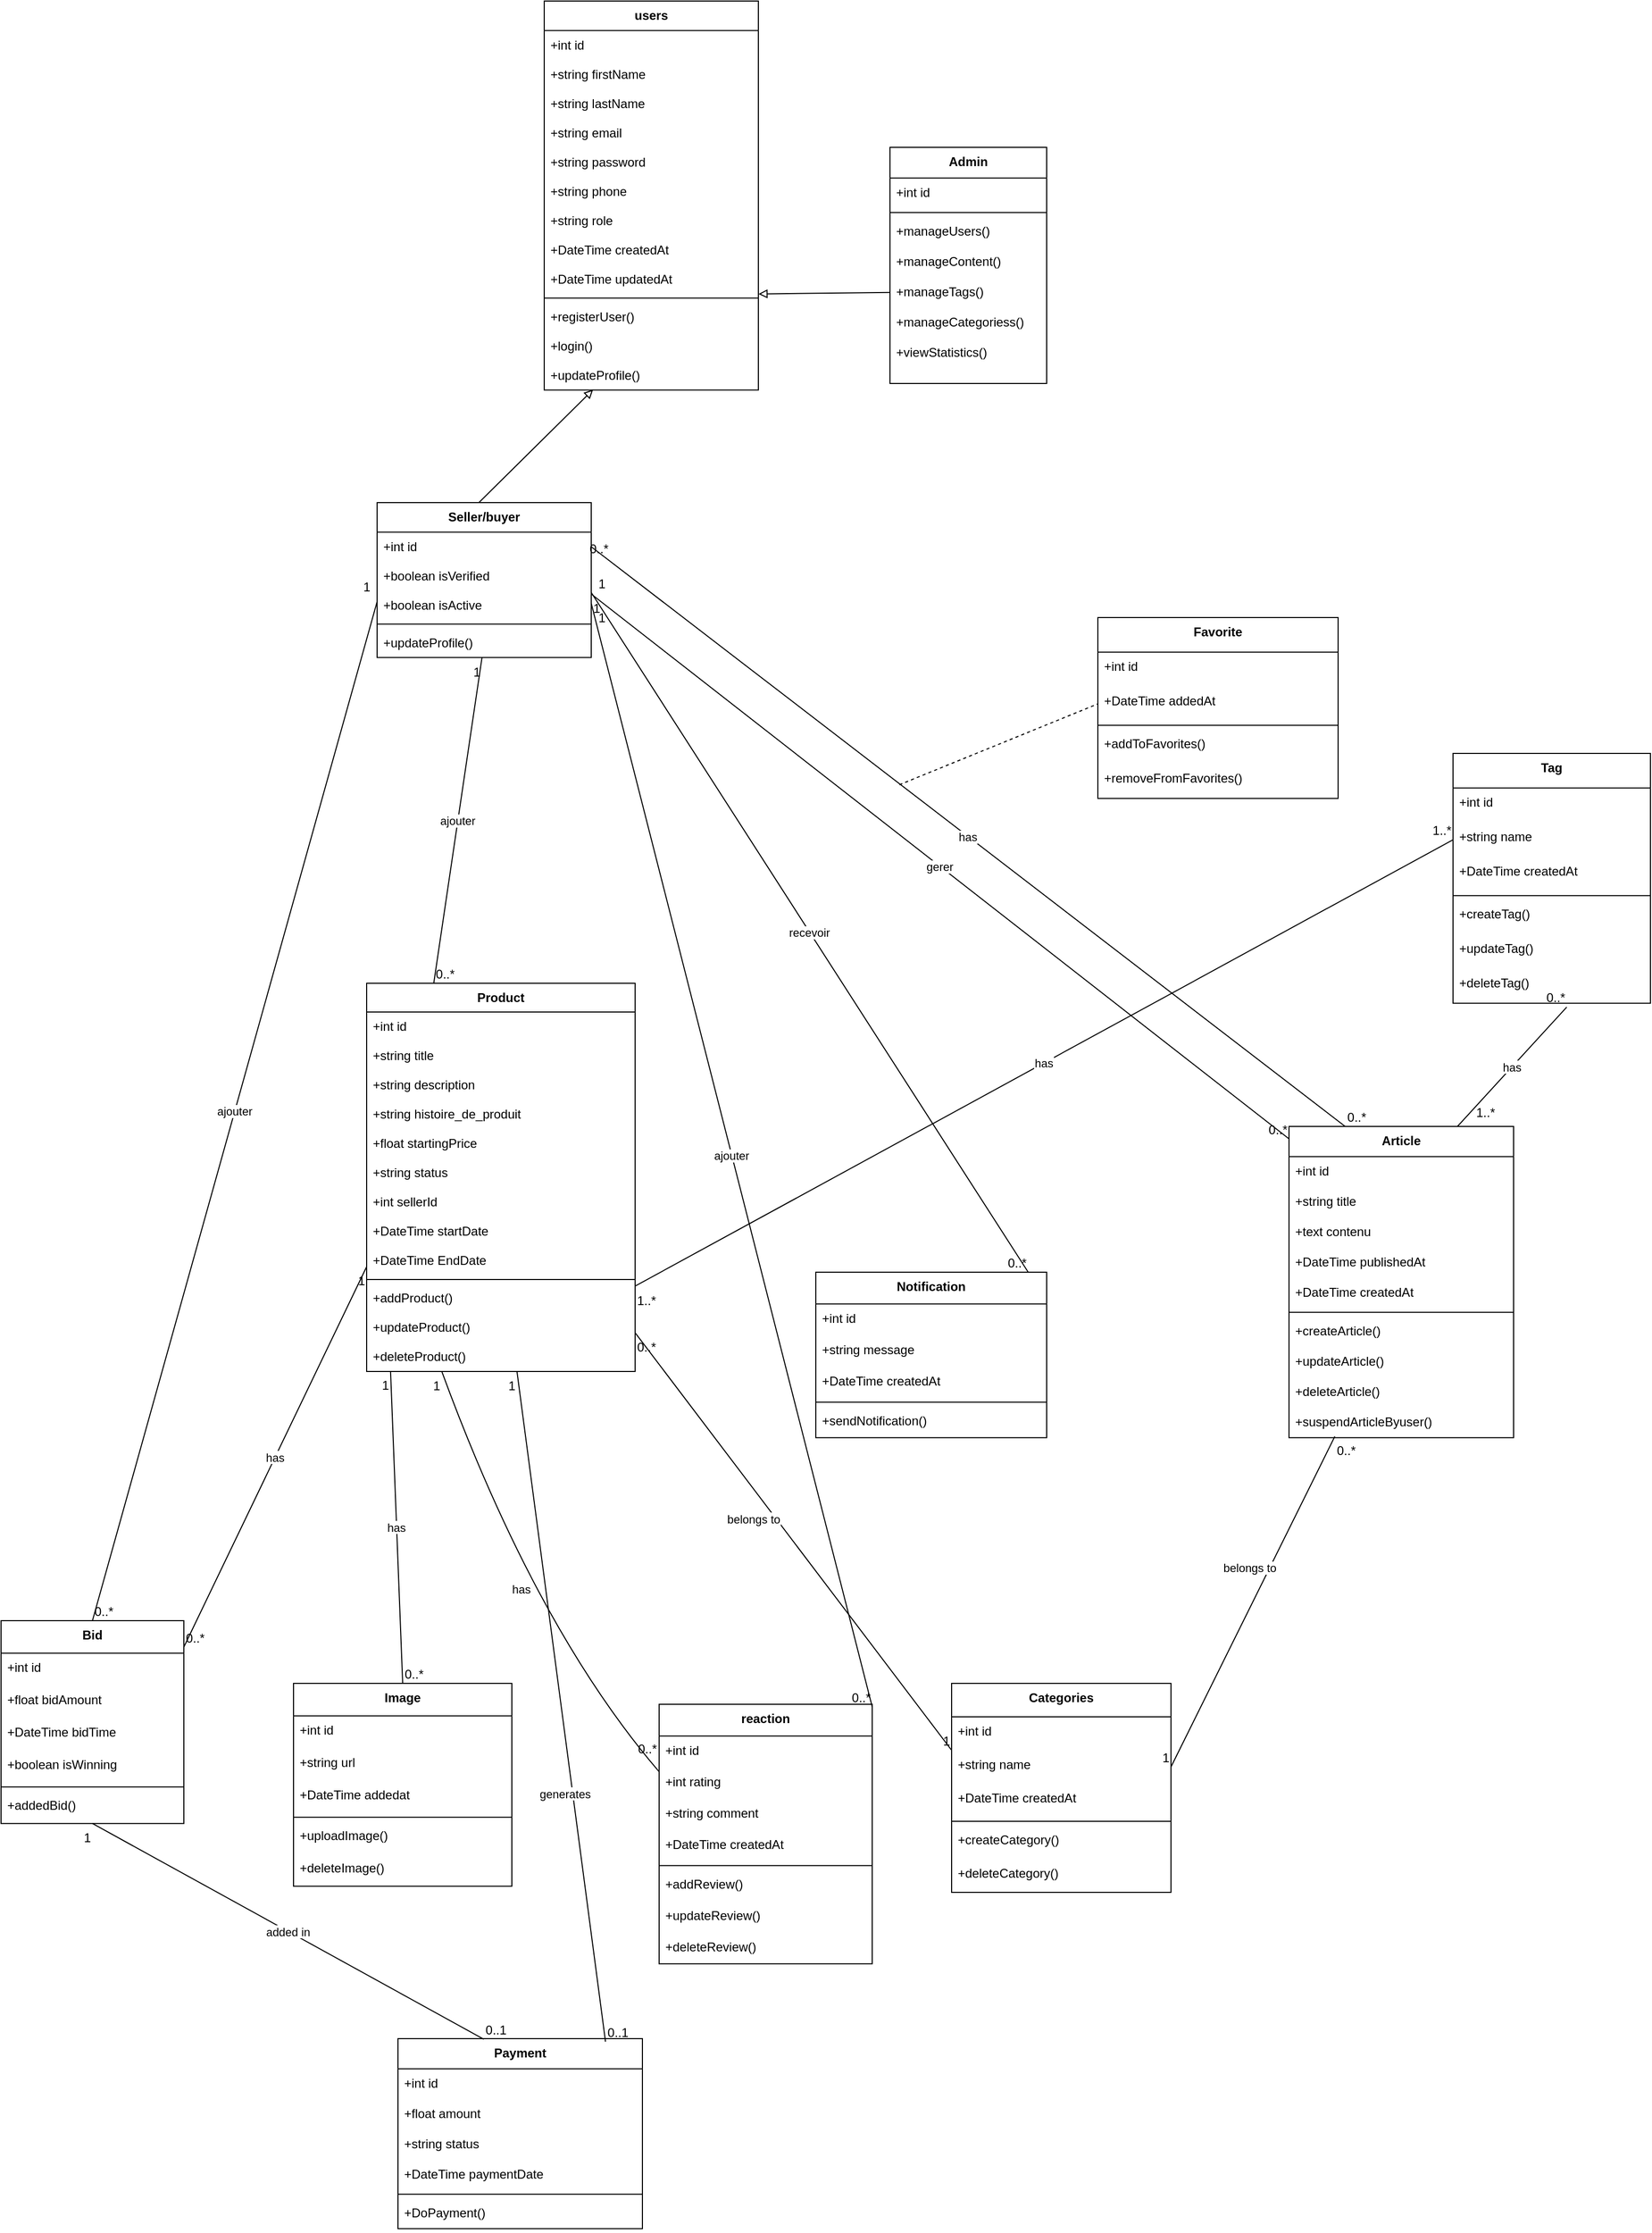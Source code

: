 <mxfile version="26.2.12">
  <diagram name="Page-1" id="LtCSqMyVx-LdvdysXZ28">
    <mxGraphModel dx="1606" dy="-235" grid="1" gridSize="10" guides="1" tooltips="1" connect="1" arrows="1" fold="1" page="1" pageScale="1" pageWidth="850" pageHeight="1100" math="0" shadow="0">
      <root>
        <mxCell id="0" />
        <mxCell id="1" parent="0" />
        <mxCell id="3mOGqmYrfOvNBykE_JI7-1" value="Seller/buyer" style="swimlane;fontStyle=1;align=center;verticalAlign=top;childLayout=stackLayout;horizontal=1;startSize=28.267;horizontalStack=0;resizeParent=1;resizeParentMax=0;resizeLast=0;collapsible=0;marginBottom=0;" parent="1" vertex="1">
          <mxGeometry x="420" y="1590" width="205" height="148.267" as="geometry" />
        </mxCell>
        <mxCell id="3mOGqmYrfOvNBykE_JI7-2" value="+int id" style="text;strokeColor=none;fillColor=none;align=left;verticalAlign=top;spacingLeft=4;spacingRight=4;overflow=hidden;rotatable=0;points=[[0,0.5],[1,0.5]];portConstraint=eastwest;" parent="3mOGqmYrfOvNBykE_JI7-1" vertex="1">
          <mxGeometry y="28.267" width="205" height="28" as="geometry" />
        </mxCell>
        <mxCell id="3mOGqmYrfOvNBykE_JI7-8" value="+boolean isVerified" style="text;strokeColor=none;fillColor=none;align=left;verticalAlign=top;spacingLeft=4;spacingRight=4;overflow=hidden;rotatable=0;points=[[0,0.5],[1,0.5]];portConstraint=eastwest;" parent="3mOGqmYrfOvNBykE_JI7-1" vertex="1">
          <mxGeometry y="56.267" width="205" height="28" as="geometry" />
        </mxCell>
        <mxCell id="3mOGqmYrfOvNBykE_JI7-9" value="+boolean isActive" style="text;strokeColor=none;fillColor=none;align=left;verticalAlign=top;spacingLeft=4;spacingRight=4;overflow=hidden;rotatable=0;points=[[0,0.5],[1,0.5]];portConstraint=eastwest;" parent="3mOGqmYrfOvNBykE_JI7-1" vertex="1">
          <mxGeometry y="84.267" width="205" height="28" as="geometry" />
        </mxCell>
        <mxCell id="3mOGqmYrfOvNBykE_JI7-13" style="line;strokeWidth=1;fillColor=none;align=left;verticalAlign=middle;spacingTop=-1;spacingLeft=3;spacingRight=3;rotatable=0;labelPosition=right;points=[];portConstraint=eastwest;strokeColor=inherit;" parent="3mOGqmYrfOvNBykE_JI7-1" vertex="1">
          <mxGeometry y="112.267" width="205" height="8" as="geometry" />
        </mxCell>
        <mxCell id="3mOGqmYrfOvNBykE_JI7-16" value="+updateProfile()" style="text;strokeColor=none;fillColor=none;align=left;verticalAlign=top;spacingLeft=4;spacingRight=4;overflow=hidden;rotatable=0;points=[[0,0.5],[1,0.5]];portConstraint=eastwest;" parent="3mOGqmYrfOvNBykE_JI7-1" vertex="1">
          <mxGeometry y="120.267" width="205" height="28" as="geometry" />
        </mxCell>
        <mxCell id="3mOGqmYrfOvNBykE_JI7-17" value="Admin" style="swimlane;fontStyle=1;align=center;verticalAlign=top;childLayout=stackLayout;horizontal=1;startSize=29.333;horizontalStack=0;resizeParent=1;resizeParentMax=0;resizeLast=0;collapsible=0;marginBottom=0;" parent="1" vertex="1">
          <mxGeometry x="911" y="1250" width="150" height="226.003" as="geometry" />
        </mxCell>
        <mxCell id="3mOGqmYrfOvNBykE_JI7-18" value="+int id" style="text;strokeColor=none;fillColor=none;align=left;verticalAlign=top;spacingLeft=4;spacingRight=4;overflow=hidden;rotatable=0;points=[[0,0.5],[1,0.5]];portConstraint=eastwest;" parent="3mOGqmYrfOvNBykE_JI7-17" vertex="1">
          <mxGeometry y="29.333" width="150" height="29" as="geometry" />
        </mxCell>
        <mxCell id="3mOGqmYrfOvNBykE_JI7-25" style="line;strokeWidth=1;fillColor=none;align=left;verticalAlign=middle;spacingTop=-1;spacingLeft=3;spacingRight=3;rotatable=0;labelPosition=right;points=[];portConstraint=eastwest;strokeColor=inherit;" parent="3mOGqmYrfOvNBykE_JI7-17" vertex="1">
          <mxGeometry y="58.333" width="150" height="8" as="geometry" />
        </mxCell>
        <mxCell id="3mOGqmYrfOvNBykE_JI7-27" value="+manageUsers()" style="text;strokeColor=none;fillColor=none;align=left;verticalAlign=top;spacingLeft=4;spacingRight=4;overflow=hidden;rotatable=0;points=[[0,0.5],[1,0.5]];portConstraint=eastwest;" parent="3mOGqmYrfOvNBykE_JI7-17" vertex="1">
          <mxGeometry y="66.333" width="150" height="29" as="geometry" />
        </mxCell>
        <mxCell id="3mOGqmYrfOvNBykE_JI7-28" value="+manageContent()" style="text;strokeColor=none;fillColor=none;align=left;verticalAlign=top;spacingLeft=4;spacingRight=4;overflow=hidden;rotatable=0;points=[[0,0.5],[1,0.5]];portConstraint=eastwest;" parent="3mOGqmYrfOvNBykE_JI7-17" vertex="1">
          <mxGeometry y="95.333" width="150" height="29" as="geometry" />
        </mxCell>
        <mxCell id="3mOGqmYrfOvNBykE_JI7-215" value="+manageTags()" style="text;strokeColor=none;fillColor=none;align=left;verticalAlign=top;spacingLeft=4;spacingRight=4;overflow=hidden;rotatable=0;points=[[0,0.5],[1,0.5]];portConstraint=eastwest;" parent="3mOGqmYrfOvNBykE_JI7-17" vertex="1">
          <mxGeometry y="124.333" width="150" height="29" as="geometry" />
        </mxCell>
        <mxCell id="3mOGqmYrfOvNBykE_JI7-216" value="+manageCategoriess()" style="text;strokeColor=none;fillColor=none;align=left;verticalAlign=top;spacingLeft=4;spacingRight=4;overflow=hidden;rotatable=0;points=[[0,0.5],[1,0.5]];portConstraint=eastwest;" parent="3mOGqmYrfOvNBykE_JI7-17" vertex="1">
          <mxGeometry y="153.333" width="150" height="29" as="geometry" />
        </mxCell>
        <mxCell id="3mOGqmYrfOvNBykE_JI7-29" value="+viewStatistics()" style="text;strokeColor=none;fillColor=none;align=left;verticalAlign=top;spacingLeft=4;spacingRight=4;overflow=hidden;rotatable=0;points=[[0,0.5],[1,0.5]];portConstraint=eastwest;" parent="3mOGqmYrfOvNBykE_JI7-17" vertex="1">
          <mxGeometry y="182.333" width="150" height="43.67" as="geometry" />
        </mxCell>
        <mxCell id="3mOGqmYrfOvNBykE_JI7-30" value="Product" style="swimlane;fontStyle=1;align=center;verticalAlign=top;childLayout=stackLayout;horizontal=1;startSize=27.556;horizontalStack=0;resizeParent=1;resizeParentMax=0;resizeLast=0;collapsible=0;marginBottom=0;" parent="1" vertex="1">
          <mxGeometry x="410" y="2050" width="257" height="371.556" as="geometry" />
        </mxCell>
        <mxCell id="3mOGqmYrfOvNBykE_JI7-31" value="+int id" style="text;strokeColor=none;fillColor=none;align=left;verticalAlign=top;spacingLeft=4;spacingRight=4;overflow=hidden;rotatable=0;points=[[0,0.5],[1,0.5]];portConstraint=eastwest;" parent="3mOGqmYrfOvNBykE_JI7-30" vertex="1">
          <mxGeometry y="27.556" width="257" height="28" as="geometry" />
        </mxCell>
        <mxCell id="3mOGqmYrfOvNBykE_JI7-32" value="+string title" style="text;strokeColor=none;fillColor=none;align=left;verticalAlign=top;spacingLeft=4;spacingRight=4;overflow=hidden;rotatable=0;points=[[0,0.5],[1,0.5]];portConstraint=eastwest;" parent="3mOGqmYrfOvNBykE_JI7-30" vertex="1">
          <mxGeometry y="55.556" width="257" height="28" as="geometry" />
        </mxCell>
        <mxCell id="3mOGqmYrfOvNBykE_JI7-33" value="+string description" style="text;strokeColor=none;fillColor=none;align=left;verticalAlign=top;spacingLeft=4;spacingRight=4;overflow=hidden;rotatable=0;points=[[0,0.5],[1,0.5]];portConstraint=eastwest;" parent="3mOGqmYrfOvNBykE_JI7-30" vertex="1">
          <mxGeometry y="83.556" width="257" height="28" as="geometry" />
        </mxCell>
        <mxCell id="3mOGqmYrfOvNBykE_JI7-34" value="+string histoire_de_produit" style="text;strokeColor=none;fillColor=none;align=left;verticalAlign=top;spacingLeft=4;spacingRight=4;overflow=hidden;rotatable=0;points=[[0,0.5],[1,0.5]];portConstraint=eastwest;" parent="3mOGqmYrfOvNBykE_JI7-30" vertex="1">
          <mxGeometry y="111.556" width="257" height="28" as="geometry" />
        </mxCell>
        <mxCell id="3mOGqmYrfOvNBykE_JI7-35" value="+float startingPrice" style="text;strokeColor=none;fillColor=none;align=left;verticalAlign=top;spacingLeft=4;spacingRight=4;overflow=hidden;rotatable=0;points=[[0,0.5],[1,0.5]];portConstraint=eastwest;" parent="3mOGqmYrfOvNBykE_JI7-30" vertex="1">
          <mxGeometry y="139.556" width="257" height="28" as="geometry" />
        </mxCell>
        <mxCell id="3mOGqmYrfOvNBykE_JI7-38" value="+string status" style="text;strokeColor=none;fillColor=none;align=left;verticalAlign=top;spacingLeft=4;spacingRight=4;overflow=hidden;rotatable=0;points=[[0,0.5],[1,0.5]];portConstraint=eastwest;" parent="3mOGqmYrfOvNBykE_JI7-30" vertex="1">
          <mxGeometry y="167.556" width="257" height="28" as="geometry" />
        </mxCell>
        <mxCell id="3mOGqmYrfOvNBykE_JI7-40" value="+int sellerId" style="text;strokeColor=none;fillColor=none;align=left;verticalAlign=top;spacingLeft=4;spacingRight=4;overflow=hidden;rotatable=0;points=[[0,0.5],[1,0.5]];portConstraint=eastwest;" parent="3mOGqmYrfOvNBykE_JI7-30" vertex="1">
          <mxGeometry y="195.556" width="257" height="28" as="geometry" />
        </mxCell>
        <mxCell id="3mOGqmYrfOvNBykE_JI7-42" value="+DateTime startDate" style="text;strokeColor=none;fillColor=none;align=left;verticalAlign=top;spacingLeft=4;spacingRight=4;overflow=hidden;rotatable=0;points=[[0,0.5],[1,0.5]];portConstraint=eastwest;" parent="3mOGqmYrfOvNBykE_JI7-30" vertex="1">
          <mxGeometry y="223.556" width="257" height="28" as="geometry" />
        </mxCell>
        <mxCell id="3mOGqmYrfOvNBykE_JI7-37" value="+DateTime EndDate" style="text;strokeColor=none;fillColor=none;align=left;verticalAlign=top;spacingLeft=4;spacingRight=4;overflow=hidden;rotatable=0;points=[[0,0.5],[1,0.5]];portConstraint=eastwest;" parent="3mOGqmYrfOvNBykE_JI7-30" vertex="1">
          <mxGeometry y="251.556" width="257" height="28" as="geometry" />
        </mxCell>
        <mxCell id="3mOGqmYrfOvNBykE_JI7-44" style="line;strokeWidth=1;fillColor=none;align=left;verticalAlign=middle;spacingTop=-1;spacingLeft=3;spacingRight=3;rotatable=0;labelPosition=right;points=[];portConstraint=eastwest;strokeColor=inherit;" parent="3mOGqmYrfOvNBykE_JI7-30" vertex="1">
          <mxGeometry y="279.556" width="257" height="8" as="geometry" />
        </mxCell>
        <mxCell id="3mOGqmYrfOvNBykE_JI7-45" value="+addProduct()" style="text;strokeColor=none;fillColor=none;align=left;verticalAlign=top;spacingLeft=4;spacingRight=4;overflow=hidden;rotatable=0;points=[[0,0.5],[1,0.5]];portConstraint=eastwest;" parent="3mOGqmYrfOvNBykE_JI7-30" vertex="1">
          <mxGeometry y="287.556" width="257" height="28" as="geometry" />
        </mxCell>
        <mxCell id="3mOGqmYrfOvNBykE_JI7-46" value="+updateProduct()" style="text;strokeColor=none;fillColor=none;align=left;verticalAlign=top;spacingLeft=4;spacingRight=4;overflow=hidden;rotatable=0;points=[[0,0.5],[1,0.5]];portConstraint=eastwest;" parent="3mOGqmYrfOvNBykE_JI7-30" vertex="1">
          <mxGeometry y="315.556" width="257" height="28" as="geometry" />
        </mxCell>
        <mxCell id="3mOGqmYrfOvNBykE_JI7-47" value="+deleteProduct()" style="text;strokeColor=none;fillColor=none;align=left;verticalAlign=top;spacingLeft=4;spacingRight=4;overflow=hidden;rotatable=0;points=[[0,0.5],[1,0.5]];portConstraint=eastwest;" parent="3mOGqmYrfOvNBykE_JI7-30" vertex="1">
          <mxGeometry y="343.556" width="257" height="28" as="geometry" />
        </mxCell>
        <mxCell id="3mOGqmYrfOvNBykE_JI7-49" value="Bid" style="swimlane;fontStyle=1;align=center;verticalAlign=top;childLayout=stackLayout;horizontal=1;startSize=31.111;horizontalStack=0;resizeParent=1;resizeParentMax=0;resizeLast=0;collapsible=0;marginBottom=0;" parent="1" vertex="1">
          <mxGeometry x="60" y="2660" width="175" height="194.111" as="geometry" />
        </mxCell>
        <mxCell id="3mOGqmYrfOvNBykE_JI7-50" value="+int id" style="text;strokeColor=none;fillColor=none;align=left;verticalAlign=top;spacingLeft=4;spacingRight=4;overflow=hidden;rotatable=0;points=[[0,0.5],[1,0.5]];portConstraint=eastwest;" parent="3mOGqmYrfOvNBykE_JI7-49" vertex="1">
          <mxGeometry y="31.111" width="175" height="31" as="geometry" />
        </mxCell>
        <mxCell id="3mOGqmYrfOvNBykE_JI7-53" value="+float bidAmount" style="text;strokeColor=none;fillColor=none;align=left;verticalAlign=top;spacingLeft=4;spacingRight=4;overflow=hidden;rotatable=0;points=[[0,0.5],[1,0.5]];portConstraint=eastwest;" parent="3mOGqmYrfOvNBykE_JI7-49" vertex="1">
          <mxGeometry y="62.111" width="175" height="31" as="geometry" />
        </mxCell>
        <mxCell id="3mOGqmYrfOvNBykE_JI7-54" value="+DateTime bidTime" style="text;strokeColor=none;fillColor=none;align=left;verticalAlign=top;spacingLeft=4;spacingRight=4;overflow=hidden;rotatable=0;points=[[0,0.5],[1,0.5]];portConstraint=eastwest;" parent="3mOGqmYrfOvNBykE_JI7-49" vertex="1">
          <mxGeometry y="93.111" width="175" height="31" as="geometry" />
        </mxCell>
        <mxCell id="3mOGqmYrfOvNBykE_JI7-55" value="+boolean isWinning" style="text;strokeColor=none;fillColor=none;align=left;verticalAlign=top;spacingLeft=4;spacingRight=4;overflow=hidden;rotatable=0;points=[[0,0.5],[1,0.5]];portConstraint=eastwest;" parent="3mOGqmYrfOvNBykE_JI7-49" vertex="1">
          <mxGeometry y="124.111" width="175" height="31" as="geometry" />
        </mxCell>
        <mxCell id="3mOGqmYrfOvNBykE_JI7-56" style="line;strokeWidth=1;fillColor=none;align=left;verticalAlign=middle;spacingTop=-1;spacingLeft=3;spacingRight=3;rotatable=0;labelPosition=right;points=[];portConstraint=eastwest;strokeColor=inherit;" parent="3mOGqmYrfOvNBykE_JI7-49" vertex="1">
          <mxGeometry y="155.111" width="175" height="8" as="geometry" />
        </mxCell>
        <mxCell id="3mOGqmYrfOvNBykE_JI7-57" value="+addedBid()" style="text;strokeColor=none;fillColor=none;align=left;verticalAlign=top;spacingLeft=4;spacingRight=4;overflow=hidden;rotatable=0;points=[[0,0.5],[1,0.5]];portConstraint=eastwest;" parent="3mOGqmYrfOvNBykE_JI7-49" vertex="1">
          <mxGeometry y="163.111" width="175" height="31" as="geometry" />
        </mxCell>
        <mxCell id="3mOGqmYrfOvNBykE_JI7-59" value="Payment" style="swimlane;fontStyle=1;align=center;verticalAlign=top;childLayout=stackLayout;horizontal=1;startSize=28.923;horizontalStack=0;resizeParent=1;resizeParentMax=0;resizeLast=0;collapsible=0;marginBottom=0;" parent="1" vertex="1">
          <mxGeometry x="440" y="3060" width="234" height="181.923" as="geometry" />
        </mxCell>
        <mxCell id="3mOGqmYrfOvNBykE_JI7-60" value="+int id" style="text;strokeColor=none;fillColor=none;align=left;verticalAlign=top;spacingLeft=4;spacingRight=4;overflow=hidden;rotatable=0;points=[[0,0.5],[1,0.5]];portConstraint=eastwest;" parent="3mOGqmYrfOvNBykE_JI7-59" vertex="1">
          <mxGeometry y="28.923" width="234" height="29" as="geometry" />
        </mxCell>
        <mxCell id="3mOGqmYrfOvNBykE_JI7-65" value="+float amount" style="text;strokeColor=none;fillColor=none;align=left;verticalAlign=top;spacingLeft=4;spacingRight=4;overflow=hidden;rotatable=0;points=[[0,0.5],[1,0.5]];portConstraint=eastwest;" parent="3mOGqmYrfOvNBykE_JI7-59" vertex="1">
          <mxGeometry y="57.923" width="234" height="29" as="geometry" />
        </mxCell>
        <mxCell id="3mOGqmYrfOvNBykE_JI7-67" value="+string status" style="text;strokeColor=none;fillColor=none;align=left;verticalAlign=top;spacingLeft=4;spacingRight=4;overflow=hidden;rotatable=0;points=[[0,0.5],[1,0.5]];portConstraint=eastwest;" parent="3mOGqmYrfOvNBykE_JI7-59" vertex="1">
          <mxGeometry y="86.923" width="234" height="29" as="geometry" />
        </mxCell>
        <mxCell id="3mOGqmYrfOvNBykE_JI7-68" value="+DateTime paymentDate" style="text;strokeColor=none;fillColor=none;align=left;verticalAlign=top;spacingLeft=4;spacingRight=4;overflow=hidden;rotatable=0;points=[[0,0.5],[1,0.5]];portConstraint=eastwest;" parent="3mOGqmYrfOvNBykE_JI7-59" vertex="1">
          <mxGeometry y="115.923" width="234" height="29" as="geometry" />
        </mxCell>
        <mxCell id="3mOGqmYrfOvNBykE_JI7-69" style="line;strokeWidth=1;fillColor=none;align=left;verticalAlign=middle;spacingTop=-1;spacingLeft=3;spacingRight=3;rotatable=0;labelPosition=right;points=[];portConstraint=eastwest;strokeColor=inherit;" parent="3mOGqmYrfOvNBykE_JI7-59" vertex="1">
          <mxGeometry y="144.923" width="234" height="8" as="geometry" />
        </mxCell>
        <mxCell id="3mOGqmYrfOvNBykE_JI7-70" value="+DoPayment()" style="text;strokeColor=none;fillColor=none;align=left;verticalAlign=top;spacingLeft=4;spacingRight=4;overflow=hidden;rotatable=0;points=[[0,0.5],[1,0.5]];portConstraint=eastwest;" parent="3mOGqmYrfOvNBykE_JI7-59" vertex="1">
          <mxGeometry y="152.923" width="234" height="29" as="geometry" />
        </mxCell>
        <mxCell id="3mOGqmYrfOvNBykE_JI7-73" value="Image" style="swimlane;fontStyle=1;align=center;verticalAlign=top;childLayout=stackLayout;horizontal=1;startSize=31.111;horizontalStack=0;resizeParent=1;resizeParentMax=0;resizeLast=0;collapsible=0;marginBottom=0;" parent="1" vertex="1">
          <mxGeometry x="340" y="2720" width="209" height="194.111" as="geometry" />
        </mxCell>
        <mxCell id="3mOGqmYrfOvNBykE_JI7-74" value="+int id" style="text;strokeColor=none;fillColor=none;align=left;verticalAlign=top;spacingLeft=4;spacingRight=4;overflow=hidden;rotatable=0;points=[[0,0.5],[1,0.5]];portConstraint=eastwest;" parent="3mOGqmYrfOvNBykE_JI7-73" vertex="1">
          <mxGeometry y="31.111" width="209" height="31" as="geometry" />
        </mxCell>
        <mxCell id="3mOGqmYrfOvNBykE_JI7-76" value="+string url" style="text;strokeColor=none;fillColor=none;align=left;verticalAlign=top;spacingLeft=4;spacingRight=4;overflow=hidden;rotatable=0;points=[[0,0.5],[1,0.5]];portConstraint=eastwest;" parent="3mOGqmYrfOvNBykE_JI7-73" vertex="1">
          <mxGeometry y="62.111" width="209" height="31" as="geometry" />
        </mxCell>
        <mxCell id="3mOGqmYrfOvNBykE_JI7-79" value="+DateTime addedat" style="text;strokeColor=none;fillColor=none;align=left;verticalAlign=top;spacingLeft=4;spacingRight=4;overflow=hidden;rotatable=0;points=[[0,0.5],[1,0.5]];portConstraint=eastwest;" parent="3mOGqmYrfOvNBykE_JI7-73" vertex="1">
          <mxGeometry y="93.111" width="209" height="31" as="geometry" />
        </mxCell>
        <mxCell id="3mOGqmYrfOvNBykE_JI7-80" style="line;strokeWidth=1;fillColor=none;align=left;verticalAlign=middle;spacingTop=-1;spacingLeft=3;spacingRight=3;rotatable=0;labelPosition=right;points=[];portConstraint=eastwest;strokeColor=inherit;" parent="3mOGqmYrfOvNBykE_JI7-73" vertex="1">
          <mxGeometry y="124.111" width="209" height="8" as="geometry" />
        </mxCell>
        <mxCell id="3mOGqmYrfOvNBykE_JI7-81" value="+uploadImage()" style="text;strokeColor=none;fillColor=none;align=left;verticalAlign=top;spacingLeft=4;spacingRight=4;overflow=hidden;rotatable=0;points=[[0,0.5],[1,0.5]];portConstraint=eastwest;" parent="3mOGqmYrfOvNBykE_JI7-73" vertex="1">
          <mxGeometry y="132.111" width="209" height="31" as="geometry" />
        </mxCell>
        <mxCell id="3mOGqmYrfOvNBykE_JI7-82" value="+deleteImage()" style="text;strokeColor=none;fillColor=none;align=left;verticalAlign=top;spacingLeft=4;spacingRight=4;overflow=hidden;rotatable=0;points=[[0,0.5],[1,0.5]];portConstraint=eastwest;" parent="3mOGqmYrfOvNBykE_JI7-73" vertex="1">
          <mxGeometry y="163.111" width="209" height="31" as="geometry" />
        </mxCell>
        <mxCell id="3mOGqmYrfOvNBykE_JI7-83" value="Categories" style="swimlane;fontStyle=1;align=center;verticalAlign=top;childLayout=stackLayout;horizontal=1;startSize=32;horizontalStack=0;resizeParent=1;resizeParentMax=0;resizeLast=0;collapsible=0;marginBottom=0;" parent="1" vertex="1">
          <mxGeometry x="970" y="2720" width="210" height="200" as="geometry" />
        </mxCell>
        <mxCell id="3mOGqmYrfOvNBykE_JI7-84" value="+int id" style="text;strokeColor=none;fillColor=none;align=left;verticalAlign=top;spacingLeft=4;spacingRight=4;overflow=hidden;rotatable=0;points=[[0,0.5],[1,0.5]];portConstraint=eastwest;" parent="3mOGqmYrfOvNBykE_JI7-83" vertex="1">
          <mxGeometry y="32" width="210" height="32" as="geometry" />
        </mxCell>
        <mxCell id="3mOGqmYrfOvNBykE_JI7-85" value="+string name" style="text;strokeColor=none;fillColor=none;align=left;verticalAlign=top;spacingLeft=4;spacingRight=4;overflow=hidden;rotatable=0;points=[[0,0.5],[1,0.5]];portConstraint=eastwest;" parent="3mOGqmYrfOvNBykE_JI7-83" vertex="1">
          <mxGeometry y="64" width="210" height="32" as="geometry" />
        </mxCell>
        <mxCell id="3mOGqmYrfOvNBykE_JI7-87" value="+DateTime createdAt" style="text;strokeColor=none;fillColor=none;align=left;verticalAlign=top;spacingLeft=4;spacingRight=4;overflow=hidden;rotatable=0;points=[[0,0.5],[1,0.5]];portConstraint=eastwest;" parent="3mOGqmYrfOvNBykE_JI7-83" vertex="1">
          <mxGeometry y="96" width="210" height="32" as="geometry" />
        </mxCell>
        <mxCell id="3mOGqmYrfOvNBykE_JI7-88" style="line;strokeWidth=1;fillColor=none;align=left;verticalAlign=middle;spacingTop=-1;spacingLeft=3;spacingRight=3;rotatable=0;labelPosition=right;points=[];portConstraint=eastwest;strokeColor=inherit;" parent="3mOGqmYrfOvNBykE_JI7-83" vertex="1">
          <mxGeometry y="128" width="210" height="8" as="geometry" />
        </mxCell>
        <mxCell id="3mOGqmYrfOvNBykE_JI7-89" value="+createCategory()" style="text;strokeColor=none;fillColor=none;align=left;verticalAlign=top;spacingLeft=4;spacingRight=4;overflow=hidden;rotatable=0;points=[[0,0.5],[1,0.5]];portConstraint=eastwest;" parent="3mOGqmYrfOvNBykE_JI7-83" vertex="1">
          <mxGeometry y="136" width="210" height="32" as="geometry" />
        </mxCell>
        <mxCell id="3mOGqmYrfOvNBykE_JI7-91" value="+deleteCategory()" style="text;strokeColor=none;fillColor=none;align=left;verticalAlign=top;spacingLeft=4;spacingRight=4;overflow=hidden;rotatable=0;points=[[0,0.5],[1,0.5]];portConstraint=eastwest;" parent="3mOGqmYrfOvNBykE_JI7-83" vertex="1">
          <mxGeometry y="168" width="210" height="32" as="geometry" />
        </mxCell>
        <mxCell id="3mOGqmYrfOvNBykE_JI7-92" value="Article" style="swimlane;fontStyle=1;align=center;verticalAlign=top;childLayout=stackLayout;horizontal=1;startSize=28.923;horizontalStack=0;resizeParent=1;resizeParentMax=0;resizeLast=0;collapsible=0;marginBottom=0;" parent="1" vertex="1">
          <mxGeometry x="1293" y="2187" width="215" height="297.923" as="geometry" />
        </mxCell>
        <mxCell id="3mOGqmYrfOvNBykE_JI7-93" value="+int id" style="text;strokeColor=none;fillColor=none;align=left;verticalAlign=top;spacingLeft=4;spacingRight=4;overflow=hidden;rotatable=0;points=[[0,0.5],[1,0.5]];portConstraint=eastwest;" parent="3mOGqmYrfOvNBykE_JI7-92" vertex="1">
          <mxGeometry y="28.923" width="215" height="29" as="geometry" />
        </mxCell>
        <mxCell id="3mOGqmYrfOvNBykE_JI7-94" value="+string title" style="text;strokeColor=none;fillColor=none;align=left;verticalAlign=top;spacingLeft=4;spacingRight=4;overflow=hidden;rotatable=0;points=[[0,0.5],[1,0.5]];portConstraint=eastwest;" parent="3mOGqmYrfOvNBykE_JI7-92" vertex="1">
          <mxGeometry y="57.923" width="215" height="29" as="geometry" />
        </mxCell>
        <mxCell id="3mOGqmYrfOvNBykE_JI7-95" value="+text contenu" style="text;strokeColor=none;fillColor=none;align=left;verticalAlign=top;spacingLeft=4;spacingRight=4;overflow=hidden;rotatable=0;points=[[0,0.5],[1,0.5]];portConstraint=eastwest;" parent="3mOGqmYrfOvNBykE_JI7-92" vertex="1">
          <mxGeometry y="86.923" width="215" height="29" as="geometry" />
        </mxCell>
        <mxCell id="3mOGqmYrfOvNBykE_JI7-98" value="+DateTime publishedAt" style="text;strokeColor=none;fillColor=none;align=left;verticalAlign=top;spacingLeft=4;spacingRight=4;overflow=hidden;rotatable=0;points=[[0,0.5],[1,0.5]];portConstraint=eastwest;" parent="3mOGqmYrfOvNBykE_JI7-92" vertex="1">
          <mxGeometry y="115.923" width="215" height="29" as="geometry" />
        </mxCell>
        <mxCell id="3mOGqmYrfOvNBykE_JI7-99" value="+DateTime createdAt" style="text;strokeColor=none;fillColor=none;align=left;verticalAlign=top;spacingLeft=4;spacingRight=4;overflow=hidden;rotatable=0;points=[[0,0.5],[1,0.5]];portConstraint=eastwest;" parent="3mOGqmYrfOvNBykE_JI7-92" vertex="1">
          <mxGeometry y="144.923" width="215" height="29" as="geometry" />
        </mxCell>
        <mxCell id="3mOGqmYrfOvNBykE_JI7-101" style="line;strokeWidth=1;fillColor=none;align=left;verticalAlign=middle;spacingTop=-1;spacingLeft=3;spacingRight=3;rotatable=0;labelPosition=right;points=[];portConstraint=eastwest;strokeColor=inherit;" parent="3mOGqmYrfOvNBykE_JI7-92" vertex="1">
          <mxGeometry y="173.923" width="215" height="8" as="geometry" />
        </mxCell>
        <mxCell id="3mOGqmYrfOvNBykE_JI7-102" value="+createArticle()" style="text;strokeColor=none;fillColor=none;align=left;verticalAlign=top;spacingLeft=4;spacingRight=4;overflow=hidden;rotatable=0;points=[[0,0.5],[1,0.5]];portConstraint=eastwest;" parent="3mOGqmYrfOvNBykE_JI7-92" vertex="1">
          <mxGeometry y="181.923" width="215" height="29" as="geometry" />
        </mxCell>
        <mxCell id="3mOGqmYrfOvNBykE_JI7-103" value="+updateArticle()" style="text;strokeColor=none;fillColor=none;align=left;verticalAlign=top;spacingLeft=4;spacingRight=4;overflow=hidden;rotatable=0;points=[[0,0.5],[1,0.5]];portConstraint=eastwest;" parent="3mOGqmYrfOvNBykE_JI7-92" vertex="1">
          <mxGeometry y="210.923" width="215" height="29" as="geometry" />
        </mxCell>
        <mxCell id="3mOGqmYrfOvNBykE_JI7-104" value="+deleteArticle()" style="text;strokeColor=none;fillColor=none;align=left;verticalAlign=top;spacingLeft=4;spacingRight=4;overflow=hidden;rotatable=0;points=[[0,0.5],[1,0.5]];portConstraint=eastwest;" parent="3mOGqmYrfOvNBykE_JI7-92" vertex="1">
          <mxGeometry y="239.923" width="215" height="29" as="geometry" />
        </mxCell>
        <mxCell id="3mOGqmYrfOvNBykE_JI7-105" value="+suspendArticleByuser()" style="text;strokeColor=none;fillColor=none;align=left;verticalAlign=top;spacingLeft=4;spacingRight=4;overflow=hidden;rotatable=0;points=[[0,0.5],[1,0.5]];portConstraint=eastwest;" parent="3mOGqmYrfOvNBykE_JI7-92" vertex="1">
          <mxGeometry y="268.923" width="215" height="29" as="geometry" />
        </mxCell>
        <mxCell id="3mOGqmYrfOvNBykE_JI7-106" value="Tag" style="swimlane;fontStyle=1;align=center;verticalAlign=top;childLayout=stackLayout;horizontal=1;startSize=33.143;horizontalStack=0;resizeParent=1;resizeParentMax=0;resizeLast=0;collapsible=0;marginBottom=0;" parent="1" vertex="1">
          <mxGeometry x="1450" y="1830" width="189" height="239.143" as="geometry" />
        </mxCell>
        <mxCell id="3mOGqmYrfOvNBykE_JI7-107" value="+int id" style="text;strokeColor=none;fillColor=none;align=left;verticalAlign=top;spacingLeft=4;spacingRight=4;overflow=hidden;rotatable=0;points=[[0,0.5],[1,0.5]];portConstraint=eastwest;" parent="3mOGqmYrfOvNBykE_JI7-106" vertex="1">
          <mxGeometry y="33.143" width="189" height="33" as="geometry" />
        </mxCell>
        <mxCell id="3mOGqmYrfOvNBykE_JI7-108" value="+string name" style="text;strokeColor=none;fillColor=none;align=left;verticalAlign=top;spacingLeft=4;spacingRight=4;overflow=hidden;rotatable=0;points=[[0,0.5],[1,0.5]];portConstraint=eastwest;" parent="3mOGqmYrfOvNBykE_JI7-106" vertex="1">
          <mxGeometry y="66.143" width="189" height="33" as="geometry" />
        </mxCell>
        <mxCell id="3mOGqmYrfOvNBykE_JI7-109" value="+DateTime createdAt" style="text;strokeColor=none;fillColor=none;align=left;verticalAlign=top;spacingLeft=4;spacingRight=4;overflow=hidden;rotatable=0;points=[[0,0.5],[1,0.5]];portConstraint=eastwest;" parent="3mOGqmYrfOvNBykE_JI7-106" vertex="1">
          <mxGeometry y="99.143" width="189" height="33" as="geometry" />
        </mxCell>
        <mxCell id="3mOGqmYrfOvNBykE_JI7-110" style="line;strokeWidth=1;fillColor=none;align=left;verticalAlign=middle;spacingTop=-1;spacingLeft=3;spacingRight=3;rotatable=0;labelPosition=right;points=[];portConstraint=eastwest;strokeColor=inherit;" parent="3mOGqmYrfOvNBykE_JI7-106" vertex="1">
          <mxGeometry y="132.143" width="189" height="8" as="geometry" />
        </mxCell>
        <mxCell id="3mOGqmYrfOvNBykE_JI7-111" value="+createTag()" style="text;strokeColor=none;fillColor=none;align=left;verticalAlign=top;spacingLeft=4;spacingRight=4;overflow=hidden;rotatable=0;points=[[0,0.5],[1,0.5]];portConstraint=eastwest;" parent="3mOGqmYrfOvNBykE_JI7-106" vertex="1">
          <mxGeometry y="140.143" width="189" height="33" as="geometry" />
        </mxCell>
        <mxCell id="3mOGqmYrfOvNBykE_JI7-112" value="+updateTag()" style="text;strokeColor=none;fillColor=none;align=left;verticalAlign=top;spacingLeft=4;spacingRight=4;overflow=hidden;rotatable=0;points=[[0,0.5],[1,0.5]];portConstraint=eastwest;" parent="3mOGqmYrfOvNBykE_JI7-106" vertex="1">
          <mxGeometry y="173.143" width="189" height="33" as="geometry" />
        </mxCell>
        <mxCell id="3mOGqmYrfOvNBykE_JI7-113" value="+deleteTag()" style="text;strokeColor=none;fillColor=none;align=left;verticalAlign=top;spacingLeft=4;spacingRight=4;overflow=hidden;rotatable=0;points=[[0,0.5],[1,0.5]];portConstraint=eastwest;" parent="3mOGqmYrfOvNBykE_JI7-106" vertex="1">
          <mxGeometry y="206.143" width="189" height="33" as="geometry" />
        </mxCell>
        <mxCell id="3mOGqmYrfOvNBykE_JI7-114" value="Notification" style="swimlane;fontStyle=1;align=center;verticalAlign=top;childLayout=stackLayout;horizontal=1;startSize=30.4;horizontalStack=0;resizeParent=1;resizeParentMax=0;resizeLast=0;collapsible=0;marginBottom=0;" parent="1" vertex="1">
          <mxGeometry x="840" y="2326.52" width="221" height="158.4" as="geometry" />
        </mxCell>
        <mxCell id="3mOGqmYrfOvNBykE_JI7-115" value="+int id" style="text;strokeColor=none;fillColor=none;align=left;verticalAlign=top;spacingLeft=4;spacingRight=4;overflow=hidden;rotatable=0;points=[[0,0.5],[1,0.5]];portConstraint=eastwest;" parent="3mOGqmYrfOvNBykE_JI7-114" vertex="1">
          <mxGeometry y="30.4" width="221" height="30" as="geometry" />
        </mxCell>
        <mxCell id="3mOGqmYrfOvNBykE_JI7-118" value="+string message" style="text;strokeColor=none;fillColor=none;align=left;verticalAlign=top;spacingLeft=4;spacingRight=4;overflow=hidden;rotatable=0;points=[[0,0.5],[1,0.5]];portConstraint=eastwest;" parent="3mOGqmYrfOvNBykE_JI7-114" vertex="1">
          <mxGeometry y="60.4" width="221" height="30" as="geometry" />
        </mxCell>
        <mxCell id="3mOGqmYrfOvNBykE_JI7-120" value="+DateTime createdAt" style="text;strokeColor=none;fillColor=none;align=left;verticalAlign=top;spacingLeft=4;spacingRight=4;overflow=hidden;rotatable=0;points=[[0,0.5],[1,0.5]];portConstraint=eastwest;" parent="3mOGqmYrfOvNBykE_JI7-114" vertex="1">
          <mxGeometry y="90.4" width="221" height="30" as="geometry" />
        </mxCell>
        <mxCell id="3mOGqmYrfOvNBykE_JI7-121" style="line;strokeWidth=1;fillColor=none;align=left;verticalAlign=middle;spacingTop=-1;spacingLeft=3;spacingRight=3;rotatable=0;labelPosition=right;points=[];portConstraint=eastwest;strokeColor=inherit;" parent="3mOGqmYrfOvNBykE_JI7-114" vertex="1">
          <mxGeometry y="120.4" width="221" height="8" as="geometry" />
        </mxCell>
        <mxCell id="3mOGqmYrfOvNBykE_JI7-122" value="+sendNotification()" style="text;strokeColor=none;fillColor=none;align=left;verticalAlign=top;spacingLeft=4;spacingRight=4;overflow=hidden;rotatable=0;points=[[0,0.5],[1,0.5]];portConstraint=eastwest;" parent="3mOGqmYrfOvNBykE_JI7-114" vertex="1">
          <mxGeometry y="128.4" width="221" height="30" as="geometry" />
        </mxCell>
        <mxCell id="3mOGqmYrfOvNBykE_JI7-125" value="Favorite" style="swimlane;fontStyle=1;align=center;verticalAlign=top;childLayout=stackLayout;horizontal=1;startSize=33.143;horizontalStack=0;resizeParent=1;resizeParentMax=0;resizeLast=0;collapsible=0;marginBottom=0;" parent="1" vertex="1">
          <mxGeometry x="1110" y="1700" width="230" height="173.143" as="geometry" />
        </mxCell>
        <mxCell id="3mOGqmYrfOvNBykE_JI7-126" value="+int id" style="text;strokeColor=none;fillColor=none;align=left;verticalAlign=top;spacingLeft=4;spacingRight=4;overflow=hidden;rotatable=0;points=[[0,0.5],[1,0.5]];portConstraint=eastwest;" parent="3mOGqmYrfOvNBykE_JI7-125" vertex="1">
          <mxGeometry y="33.143" width="230" height="33" as="geometry" />
        </mxCell>
        <mxCell id="3mOGqmYrfOvNBykE_JI7-129" value="+DateTime addedAt" style="text;strokeColor=none;fillColor=none;align=left;verticalAlign=top;spacingLeft=4;spacingRight=4;overflow=hidden;rotatable=0;points=[[0,0.5],[1,0.5]];portConstraint=eastwest;" parent="3mOGqmYrfOvNBykE_JI7-125" vertex="1">
          <mxGeometry y="66.143" width="230" height="33" as="geometry" />
        </mxCell>
        <mxCell id="3mOGqmYrfOvNBykE_JI7-130" style="line;strokeWidth=1;fillColor=none;align=left;verticalAlign=middle;spacingTop=-1;spacingLeft=3;spacingRight=3;rotatable=0;labelPosition=right;points=[];portConstraint=eastwest;strokeColor=inherit;" parent="3mOGqmYrfOvNBykE_JI7-125" vertex="1">
          <mxGeometry y="99.143" width="230" height="8" as="geometry" />
        </mxCell>
        <mxCell id="3mOGqmYrfOvNBykE_JI7-131" value="+addToFavorites()" style="text;strokeColor=none;fillColor=none;align=left;verticalAlign=top;spacingLeft=4;spacingRight=4;overflow=hidden;rotatable=0;points=[[0,0.5],[1,0.5]];portConstraint=eastwest;" parent="3mOGqmYrfOvNBykE_JI7-125" vertex="1">
          <mxGeometry y="107.143" width="230" height="33" as="geometry" />
        </mxCell>
        <mxCell id="3mOGqmYrfOvNBykE_JI7-132" value="+removeFromFavorites()" style="text;strokeColor=none;fillColor=none;align=left;verticalAlign=top;spacingLeft=4;spacingRight=4;overflow=hidden;rotatable=0;points=[[0,0.5],[1,0.5]];portConstraint=eastwest;" parent="3mOGqmYrfOvNBykE_JI7-125" vertex="1">
          <mxGeometry y="140.143" width="230" height="33" as="geometry" />
        </mxCell>
        <mxCell id="3mOGqmYrfOvNBykE_JI7-133" value="reaction" style="swimlane;fontStyle=1;align=center;verticalAlign=top;childLayout=stackLayout;horizontal=1;startSize=30.4;horizontalStack=0;resizeParent=1;resizeParentMax=0;resizeLast=0;collapsible=0;marginBottom=0;" parent="1" vertex="1">
          <mxGeometry x="690" y="2740" width="204" height="248.4" as="geometry" />
        </mxCell>
        <mxCell id="3mOGqmYrfOvNBykE_JI7-134" value="+int id" style="text;strokeColor=none;fillColor=none;align=left;verticalAlign=top;spacingLeft=4;spacingRight=4;overflow=hidden;rotatable=0;points=[[0,0.5],[1,0.5]];portConstraint=eastwest;" parent="3mOGqmYrfOvNBykE_JI7-133" vertex="1">
          <mxGeometry y="30.4" width="204" height="30" as="geometry" />
        </mxCell>
        <mxCell id="3mOGqmYrfOvNBykE_JI7-137" value="+int rating" style="text;strokeColor=none;fillColor=none;align=left;verticalAlign=top;spacingLeft=4;spacingRight=4;overflow=hidden;rotatable=0;points=[[0,0.5],[1,0.5]];portConstraint=eastwest;" parent="3mOGqmYrfOvNBykE_JI7-133" vertex="1">
          <mxGeometry y="60.4" width="204" height="30" as="geometry" />
        </mxCell>
        <mxCell id="3mOGqmYrfOvNBykE_JI7-138" value="+string comment" style="text;strokeColor=none;fillColor=none;align=left;verticalAlign=top;spacingLeft=4;spacingRight=4;overflow=hidden;rotatable=0;points=[[0,0.5],[1,0.5]];portConstraint=eastwest;" parent="3mOGqmYrfOvNBykE_JI7-133" vertex="1">
          <mxGeometry y="90.4" width="204" height="30" as="geometry" />
        </mxCell>
        <mxCell id="3mOGqmYrfOvNBykE_JI7-139" value="+DateTime createdAt" style="text;strokeColor=none;fillColor=none;align=left;verticalAlign=top;spacingLeft=4;spacingRight=4;overflow=hidden;rotatable=0;points=[[0,0.5],[1,0.5]];portConstraint=eastwest;" parent="3mOGqmYrfOvNBykE_JI7-133" vertex="1">
          <mxGeometry y="120.4" width="204" height="30" as="geometry" />
        </mxCell>
        <mxCell id="3mOGqmYrfOvNBykE_JI7-140" style="line;strokeWidth=1;fillColor=none;align=left;verticalAlign=middle;spacingTop=-1;spacingLeft=3;spacingRight=3;rotatable=0;labelPosition=right;points=[];portConstraint=eastwest;strokeColor=inherit;" parent="3mOGqmYrfOvNBykE_JI7-133" vertex="1">
          <mxGeometry y="150.4" width="204" height="8" as="geometry" />
        </mxCell>
        <mxCell id="3mOGqmYrfOvNBykE_JI7-141" value="+addReview()" style="text;strokeColor=none;fillColor=none;align=left;verticalAlign=top;spacingLeft=4;spacingRight=4;overflow=hidden;rotatable=0;points=[[0,0.5],[1,0.5]];portConstraint=eastwest;" parent="3mOGqmYrfOvNBykE_JI7-133" vertex="1">
          <mxGeometry y="158.4" width="204" height="30" as="geometry" />
        </mxCell>
        <mxCell id="3mOGqmYrfOvNBykE_JI7-142" value="+updateReview()" style="text;strokeColor=none;fillColor=none;align=left;verticalAlign=top;spacingLeft=4;spacingRight=4;overflow=hidden;rotatable=0;points=[[0,0.5],[1,0.5]];portConstraint=eastwest;" parent="3mOGqmYrfOvNBykE_JI7-133" vertex="1">
          <mxGeometry y="188.4" width="204" height="30" as="geometry" />
        </mxCell>
        <mxCell id="3mOGqmYrfOvNBykE_JI7-143" value="+deleteReview()" style="text;strokeColor=none;fillColor=none;align=left;verticalAlign=top;spacingLeft=4;spacingRight=4;overflow=hidden;rotatable=0;points=[[0,0.5],[1,0.5]];portConstraint=eastwest;" parent="3mOGqmYrfOvNBykE_JI7-133" vertex="1">
          <mxGeometry y="218.4" width="204" height="30" as="geometry" />
        </mxCell>
        <mxCell id="3mOGqmYrfOvNBykE_JI7-152" value="ajouter" style="curved=1;startArrow=none;endArrow=none;entryX=0.25;entryY=0;rounded=0;entryDx=0;entryDy=0;" parent="1" source="3mOGqmYrfOvNBykE_JI7-16" target="3mOGqmYrfOvNBykE_JI7-30" edge="1">
          <mxGeometry relative="1" as="geometry">
            <Array as="points" />
          </mxGeometry>
        </mxCell>
        <mxCell id="3mOGqmYrfOvNBykE_JI7-153" value="1" style="edgeLabel;resizable=0;labelBackgroundColor=none;fontSize=12;align=right;verticalAlign=top;" parent="3mOGqmYrfOvNBykE_JI7-152" vertex="1">
          <mxGeometry x="-1" relative="1" as="geometry" />
        </mxCell>
        <mxCell id="3mOGqmYrfOvNBykE_JI7-154" value="0..*" style="edgeLabel;resizable=0;labelBackgroundColor=none;fontSize=12;align=left;verticalAlign=bottom;" parent="3mOGqmYrfOvNBykE_JI7-152" vertex="1">
          <mxGeometry x="1" relative="1" as="geometry" />
        </mxCell>
        <mxCell id="3mOGqmYrfOvNBykE_JI7-155" value="ajouter" style="startArrow=none;endArrow=none;exitX=0;exitY=0.64;entryX=0.5;entryY=0;rounded=0;" parent="1" source="3mOGqmYrfOvNBykE_JI7-1" target="3mOGqmYrfOvNBykE_JI7-49" edge="1">
          <mxGeometry relative="1" as="geometry" />
        </mxCell>
        <mxCell id="3mOGqmYrfOvNBykE_JI7-156" value="1" style="edgeLabel;resizable=0;labelBackgroundColor=none;fontSize=12;align=right;verticalAlign=top;" parent="3mOGqmYrfOvNBykE_JI7-155" vertex="1">
          <mxGeometry x="-1" relative="1" as="geometry">
            <mxPoint x="-5" y="-28" as="offset" />
          </mxGeometry>
        </mxCell>
        <mxCell id="3mOGqmYrfOvNBykE_JI7-157" value="0..*" style="edgeLabel;resizable=0;labelBackgroundColor=none;fontSize=12;align=left;verticalAlign=bottom;" parent="3mOGqmYrfOvNBykE_JI7-155" vertex="1">
          <mxGeometry x="1" relative="1" as="geometry" />
        </mxCell>
        <mxCell id="3mOGqmYrfOvNBykE_JI7-158" value="has" style="startArrow=none;endArrow=none;exitX=1;exitY=0.5;entryX=0.25;entryY=0;rounded=0;exitDx=0;exitDy=0;entryDx=0;entryDy=0;" parent="1" source="3mOGqmYrfOvNBykE_JI7-2" target="3mOGqmYrfOvNBykE_JI7-92" edge="1">
          <mxGeometry relative="1" as="geometry" />
        </mxCell>
        <mxCell id="3mOGqmYrfOvNBykE_JI7-159" value="0..*" style="edgeLabel;resizable=0;labelBackgroundColor=none;fontSize=12;align=right;verticalAlign=top;" parent="3mOGqmYrfOvNBykE_JI7-158" vertex="1">
          <mxGeometry x="-1" relative="1" as="geometry">
            <mxPoint x="18" y="-12" as="offset" />
          </mxGeometry>
        </mxCell>
        <mxCell id="3mOGqmYrfOvNBykE_JI7-160" value="0..*" style="edgeLabel;resizable=0;labelBackgroundColor=none;fontSize=12;align=left;verticalAlign=bottom;" parent="3mOGqmYrfOvNBykE_JI7-158" vertex="1">
          <mxGeometry x="1" relative="1" as="geometry" />
        </mxCell>
        <mxCell id="3mOGqmYrfOvNBykE_JI7-161" value="ajouter" style="startArrow=none;endArrow=none;exitX=1;exitY=0.65;entryX=1;entryY=0.01;rounded=0;" parent="1" source="3mOGqmYrfOvNBykE_JI7-1" target="3mOGqmYrfOvNBykE_JI7-133" edge="1">
          <mxGeometry relative="1" as="geometry" />
        </mxCell>
        <mxCell id="3mOGqmYrfOvNBykE_JI7-162" value="1" style="edgeLabel;resizable=0;labelBackgroundColor=none;fontSize=12;align=left;verticalAlign=top;" parent="3mOGqmYrfOvNBykE_JI7-161" vertex="1">
          <mxGeometry x="-1" relative="1" as="geometry">
            <mxPoint x="5" as="offset" />
          </mxGeometry>
        </mxCell>
        <mxCell id="3mOGqmYrfOvNBykE_JI7-163" value="0..*" style="edgeLabel;resizable=0;labelBackgroundColor=none;fontSize=12;align=right;verticalAlign=bottom;" parent="3mOGqmYrfOvNBykE_JI7-161" vertex="1">
          <mxGeometry x="1" relative="1" as="geometry" />
        </mxCell>
        <mxCell id="3mOGqmYrfOvNBykE_JI7-164" value="gerer" style="startArrow=none;endArrow=none;exitX=1;exitY=0.59;entryX=0;entryY=0.04;rounded=0;" parent="1" source="3mOGqmYrfOvNBykE_JI7-1" target="3mOGqmYrfOvNBykE_JI7-92" edge="1">
          <mxGeometry relative="1" as="geometry" />
        </mxCell>
        <mxCell id="3mOGqmYrfOvNBykE_JI7-165" value="1" style="edgeLabel;resizable=0;labelBackgroundColor=none;fontSize=12;align=left;verticalAlign=top;" parent="3mOGqmYrfOvNBykE_JI7-164" vertex="1">
          <mxGeometry x="-1" relative="1" as="geometry" />
        </mxCell>
        <mxCell id="3mOGqmYrfOvNBykE_JI7-166" value="0..*" style="edgeLabel;resizable=0;labelBackgroundColor=none;fontSize=12;align=right;verticalAlign=bottom;" parent="3mOGqmYrfOvNBykE_JI7-164" vertex="1">
          <mxGeometry x="1" relative="1" as="geometry" />
        </mxCell>
        <mxCell id="3mOGqmYrfOvNBykE_JI7-167" value="recevoir" style="startArrow=none;endArrow=none;exitX=1;exitY=0.58;entryX=0.92;entryY=0;rounded=0;" parent="1" source="3mOGqmYrfOvNBykE_JI7-1" target="3mOGqmYrfOvNBykE_JI7-114" edge="1">
          <mxGeometry relative="1" as="geometry" />
        </mxCell>
        <mxCell id="3mOGqmYrfOvNBykE_JI7-168" value="1" style="edgeLabel;resizable=0;labelBackgroundColor=none;fontSize=12;align=left;verticalAlign=top;" parent="3mOGqmYrfOvNBykE_JI7-167" vertex="1">
          <mxGeometry x="-1" relative="1" as="geometry">
            <mxPoint x="5" y="-22" as="offset" />
          </mxGeometry>
        </mxCell>
        <mxCell id="3mOGqmYrfOvNBykE_JI7-169" value="0..*" style="edgeLabel;resizable=0;labelBackgroundColor=none;fontSize=12;align=right;verticalAlign=bottom;" parent="3mOGqmYrfOvNBykE_JI7-167" vertex="1">
          <mxGeometry x="1" relative="1" as="geometry" />
        </mxCell>
        <mxCell id="3mOGqmYrfOvNBykE_JI7-170" value="has" style="startArrow=none;endArrow=none;exitX=0;exitY=0.73;entryX=1;entryY=0.13;rounded=0;" parent="1" source="3mOGqmYrfOvNBykE_JI7-30" target="3mOGqmYrfOvNBykE_JI7-49" edge="1">
          <mxGeometry relative="1" as="geometry" />
        </mxCell>
        <mxCell id="3mOGqmYrfOvNBykE_JI7-171" value="1" style="edgeLabel;resizable=0;labelBackgroundColor=none;fontSize=12;align=right;verticalAlign=top;" parent="3mOGqmYrfOvNBykE_JI7-170" vertex="1">
          <mxGeometry x="-1" relative="1" as="geometry" />
        </mxCell>
        <mxCell id="3mOGqmYrfOvNBykE_JI7-172" value="0..*" style="edgeLabel;resizable=0;labelBackgroundColor=none;fontSize=12;align=left;verticalAlign=bottom;" parent="3mOGqmYrfOvNBykE_JI7-170" vertex="1">
          <mxGeometry x="1" relative="1" as="geometry" />
        </mxCell>
        <mxCell id="3mOGqmYrfOvNBykE_JI7-173" value="has" style="startArrow=none;endArrow=none;exitX=0.089;exitY=0.982;entryX=0.5;entryY=0;rounded=0;exitDx=0;exitDy=0;exitPerimeter=0;" parent="1" source="3mOGqmYrfOvNBykE_JI7-47" target="3mOGqmYrfOvNBykE_JI7-73" edge="1">
          <mxGeometry relative="1" as="geometry">
            <mxPoint x="434.415" y="2559.148" as="sourcePoint" />
          </mxGeometry>
        </mxCell>
        <mxCell id="3mOGqmYrfOvNBykE_JI7-174" value="1" style="edgeLabel;resizable=0;labelBackgroundColor=none;fontSize=12;align=right;verticalAlign=top;" parent="3mOGqmYrfOvNBykE_JI7-173" vertex="1">
          <mxGeometry x="-1" relative="1" as="geometry" />
        </mxCell>
        <mxCell id="3mOGqmYrfOvNBykE_JI7-175" value="0..*" style="edgeLabel;resizable=0;labelBackgroundColor=none;fontSize=12;align=left;verticalAlign=bottom;" parent="3mOGqmYrfOvNBykE_JI7-173" vertex="1">
          <mxGeometry x="1" relative="1" as="geometry" />
        </mxCell>
        <mxCell id="3mOGqmYrfOvNBykE_JI7-176" value="has" style="curved=1;startArrow=none;endArrow=none;exitX=0.28;exitY=1;entryX=0;entryY=0.26;rounded=0;" parent="1" source="3mOGqmYrfOvNBykE_JI7-30" target="3mOGqmYrfOvNBykE_JI7-133" edge="1">
          <mxGeometry relative="1" as="geometry">
            <Array as="points">
              <mxPoint x="572" y="2667" />
            </Array>
          </mxGeometry>
        </mxCell>
        <mxCell id="3mOGqmYrfOvNBykE_JI7-177" value="1" style="edgeLabel;resizable=0;labelBackgroundColor=none;fontSize=12;align=right;verticalAlign=top;" parent="3mOGqmYrfOvNBykE_JI7-176" vertex="1">
          <mxGeometry x="-1" relative="1" as="geometry" />
        </mxCell>
        <mxCell id="3mOGqmYrfOvNBykE_JI7-178" value="0..*" style="edgeLabel;resizable=0;labelBackgroundColor=none;fontSize=12;align=left;verticalAlign=bottom;" parent="3mOGqmYrfOvNBykE_JI7-176" vertex="1">
          <mxGeometry x="1" relative="1" as="geometry">
            <mxPoint x="-22" y="-13" as="offset" />
          </mxGeometry>
        </mxCell>
        <mxCell id="3mOGqmYrfOvNBykE_JI7-179" value="generates" style="startArrow=none;endArrow=none;exitX=0.56;exitY=1;entryX=0.849;entryY=0.016;rounded=0;entryDx=0;entryDy=0;entryPerimeter=0;" parent="1" source="3mOGqmYrfOvNBykE_JI7-30" target="3mOGqmYrfOvNBykE_JI7-59" edge="1">
          <mxGeometry x="0.257" y="-7" relative="1" as="geometry">
            <mxPoint as="offset" />
          </mxGeometry>
        </mxCell>
        <mxCell id="3mOGqmYrfOvNBykE_JI7-180" value="1" style="edgeLabel;resizable=0;labelBackgroundColor=none;fontSize=12;align=right;verticalAlign=top;" parent="3mOGqmYrfOvNBykE_JI7-179" vertex="1">
          <mxGeometry x="-1" relative="1" as="geometry" />
        </mxCell>
        <mxCell id="3mOGqmYrfOvNBykE_JI7-181" value="0..1" style="edgeLabel;resizable=0;labelBackgroundColor=none;fontSize=12;align=left;verticalAlign=bottom;" parent="3mOGqmYrfOvNBykE_JI7-179" vertex="1">
          <mxGeometry x="1" relative="1" as="geometry" />
        </mxCell>
        <mxCell id="3mOGqmYrfOvNBykE_JI7-182" value="belongs to" style="startArrow=none;endArrow=none;exitX=1;exitY=0.9;entryX=0;entryY=0.32;rounded=0;" parent="1" source="3mOGqmYrfOvNBykE_JI7-30" target="3mOGqmYrfOvNBykE_JI7-83" edge="1">
          <mxGeometry x="-0.16" y="-17" relative="1" as="geometry">
            <mxPoint as="offset" />
          </mxGeometry>
        </mxCell>
        <mxCell id="3mOGqmYrfOvNBykE_JI7-183" value="0..*" style="edgeLabel;resizable=0;labelBackgroundColor=none;fontSize=12;align=left;verticalAlign=top;" parent="3mOGqmYrfOvNBykE_JI7-182" vertex="1">
          <mxGeometry x="-1" relative="1" as="geometry" />
        </mxCell>
        <mxCell id="3mOGqmYrfOvNBykE_JI7-184" value="1" style="edgeLabel;resizable=0;labelBackgroundColor=none;fontSize=12;align=right;verticalAlign=bottom;" parent="3mOGqmYrfOvNBykE_JI7-182" vertex="1">
          <mxGeometry x="1" relative="1" as="geometry" />
        </mxCell>
        <mxCell id="3mOGqmYrfOvNBykE_JI7-185" value="added in" style="curved=1;startArrow=none;endArrow=none;exitX=0.5;exitY=1;entryX=0.351;entryY=0.003;rounded=0;entryDx=0;entryDy=0;entryPerimeter=0;" parent="1" source="3mOGqmYrfOvNBykE_JI7-49" target="3mOGqmYrfOvNBykE_JI7-59" edge="1">
          <mxGeometry relative="1" as="geometry">
            <Array as="points" />
          </mxGeometry>
        </mxCell>
        <mxCell id="3mOGqmYrfOvNBykE_JI7-186" value="1" style="edgeLabel;resizable=0;labelBackgroundColor=none;fontSize=12;align=right;verticalAlign=top;" parent="3mOGqmYrfOvNBykE_JI7-185" vertex="1">
          <mxGeometry x="-1" relative="1" as="geometry" />
        </mxCell>
        <mxCell id="3mOGqmYrfOvNBykE_JI7-187" value="0..1" style="edgeLabel;resizable=0;labelBackgroundColor=none;fontSize=12;align=left;verticalAlign=bottom;" parent="3mOGqmYrfOvNBykE_JI7-185" vertex="1">
          <mxGeometry x="1" relative="1" as="geometry" />
        </mxCell>
        <mxCell id="3mOGqmYrfOvNBykE_JI7-194" value="has" style="startArrow=none;endArrow=none;exitX=1;exitY=0.78;entryX=0;entryY=0.5;rounded=0;entryDx=0;entryDy=0;" parent="1" source="3mOGqmYrfOvNBykE_JI7-30" target="3mOGqmYrfOvNBykE_JI7-108" edge="1">
          <mxGeometry relative="1" as="geometry">
            <mxPoint x="1293" y="2732.116" as="targetPoint" />
          </mxGeometry>
        </mxCell>
        <mxCell id="3mOGqmYrfOvNBykE_JI7-195" value="1..*" style="edgeLabel;resizable=0;labelBackgroundColor=none;fontSize=12;align=left;verticalAlign=top;" parent="3mOGqmYrfOvNBykE_JI7-194" vertex="1">
          <mxGeometry x="-1" relative="1" as="geometry" />
        </mxCell>
        <mxCell id="3mOGqmYrfOvNBykE_JI7-196" value="1..*" style="edgeLabel;resizable=0;labelBackgroundColor=none;fontSize=12;align=right;verticalAlign=bottom;" parent="3mOGqmYrfOvNBykE_JI7-194" vertex="1">
          <mxGeometry x="1" relative="1" as="geometry" />
        </mxCell>
        <mxCell id="3mOGqmYrfOvNBykE_JI7-205" value="has" style="startArrow=none;endArrow=none;exitX=0.75;exitY=0;entryX=0.576;entryY=1.111;rounded=0;entryDx=0;entryDy=0;exitDx=0;exitDy=0;entryPerimeter=0;" parent="1" source="3mOGqmYrfOvNBykE_JI7-92" target="3mOGqmYrfOvNBykE_JI7-113" edge="1">
          <mxGeometry relative="1" as="geometry">
            <mxPoint x="677" y="2459" as="sourcePoint" />
            <mxPoint x="1460" y="1923" as="targetPoint" />
          </mxGeometry>
        </mxCell>
        <mxCell id="3mOGqmYrfOvNBykE_JI7-206" value="1..*" style="edgeLabel;resizable=0;labelBackgroundColor=none;fontSize=12;align=left;verticalAlign=top;" parent="3mOGqmYrfOvNBykE_JI7-205" vertex="1">
          <mxGeometry x="-1" relative="1" as="geometry">
            <mxPoint x="16" y="-27" as="offset" />
          </mxGeometry>
        </mxCell>
        <mxCell id="3mOGqmYrfOvNBykE_JI7-207" value="0..*" style="edgeLabel;resizable=0;labelBackgroundColor=none;fontSize=12;align=right;verticalAlign=bottom;" parent="3mOGqmYrfOvNBykE_JI7-205" vertex="1">
          <mxGeometry x="1" relative="1" as="geometry" />
        </mxCell>
        <mxCell id="3mOGqmYrfOvNBykE_JI7-209" value="belongs to" style="startArrow=none;endArrow=none;exitX=0.204;exitY=0.958;entryX=1;entryY=0.5;rounded=0;exitDx=0;exitDy=0;exitPerimeter=0;entryDx=0;entryDy=0;" parent="1" source="3mOGqmYrfOvNBykE_JI7-105" target="3mOGqmYrfOvNBykE_JI7-85" edge="1">
          <mxGeometry x="-0.16" y="-17" relative="1" as="geometry">
            <mxPoint x="677" y="2520" as="sourcePoint" />
            <mxPoint x="980" y="2804" as="targetPoint" />
            <mxPoint as="offset" />
          </mxGeometry>
        </mxCell>
        <mxCell id="3mOGqmYrfOvNBykE_JI7-210" value="0..*" style="edgeLabel;resizable=0;labelBackgroundColor=none;fontSize=12;align=left;verticalAlign=top;" parent="3mOGqmYrfOvNBykE_JI7-209" vertex="1">
          <mxGeometry x="-1" relative="1" as="geometry" />
        </mxCell>
        <mxCell id="3mOGqmYrfOvNBykE_JI7-211" value="1" style="edgeLabel;resizable=0;labelBackgroundColor=none;fontSize=12;align=right;verticalAlign=bottom;" parent="3mOGqmYrfOvNBykE_JI7-209" vertex="1">
          <mxGeometry x="1" relative="1" as="geometry" />
        </mxCell>
        <mxCell id="Sq4bQ9yrVW61QZnwASxo-16" value="users" style="swimlane;fontStyle=1;align=center;verticalAlign=top;childLayout=stackLayout;horizontal=1;startSize=28.267;horizontalStack=0;resizeParent=1;resizeParentMax=0;resizeLast=0;collapsible=0;marginBottom=0;" vertex="1" parent="1">
          <mxGeometry x="580" y="1110" width="205" height="372.267" as="geometry" />
        </mxCell>
        <mxCell id="Sq4bQ9yrVW61QZnwASxo-17" value="+int id" style="text;strokeColor=none;fillColor=none;align=left;verticalAlign=top;spacingLeft=4;spacingRight=4;overflow=hidden;rotatable=0;points=[[0,0.5],[1,0.5]];portConstraint=eastwest;" vertex="1" parent="Sq4bQ9yrVW61QZnwASxo-16">
          <mxGeometry y="28.267" width="205" height="28" as="geometry" />
        </mxCell>
        <mxCell id="Sq4bQ9yrVW61QZnwASxo-18" value="+string firstName" style="text;strokeColor=none;fillColor=none;align=left;verticalAlign=top;spacingLeft=4;spacingRight=4;overflow=hidden;rotatable=0;points=[[0,0.5],[1,0.5]];portConstraint=eastwest;" vertex="1" parent="Sq4bQ9yrVW61QZnwASxo-16">
          <mxGeometry y="56.267" width="205" height="28" as="geometry" />
        </mxCell>
        <mxCell id="Sq4bQ9yrVW61QZnwASxo-19" value="+string lastName" style="text;strokeColor=none;fillColor=none;align=left;verticalAlign=top;spacingLeft=4;spacingRight=4;overflow=hidden;rotatable=0;points=[[0,0.5],[1,0.5]];portConstraint=eastwest;" vertex="1" parent="Sq4bQ9yrVW61QZnwASxo-16">
          <mxGeometry y="84.267" width="205" height="28" as="geometry" />
        </mxCell>
        <mxCell id="Sq4bQ9yrVW61QZnwASxo-20" value="+string email" style="text;strokeColor=none;fillColor=none;align=left;verticalAlign=top;spacingLeft=4;spacingRight=4;overflow=hidden;rotatable=0;points=[[0,0.5],[1,0.5]];portConstraint=eastwest;" vertex="1" parent="Sq4bQ9yrVW61QZnwASxo-16">
          <mxGeometry y="112.267" width="205" height="28" as="geometry" />
        </mxCell>
        <mxCell id="Sq4bQ9yrVW61QZnwASxo-21" value="+string password" style="text;strokeColor=none;fillColor=none;align=left;verticalAlign=top;spacingLeft=4;spacingRight=4;overflow=hidden;rotatable=0;points=[[0,0.5],[1,0.5]];portConstraint=eastwest;" vertex="1" parent="Sq4bQ9yrVW61QZnwASxo-16">
          <mxGeometry y="140.267" width="205" height="28" as="geometry" />
        </mxCell>
        <mxCell id="Sq4bQ9yrVW61QZnwASxo-22" value="+string phone" style="text;strokeColor=none;fillColor=none;align=left;verticalAlign=top;spacingLeft=4;spacingRight=4;overflow=hidden;rotatable=0;points=[[0,0.5],[1,0.5]];portConstraint=eastwest;" vertex="1" parent="Sq4bQ9yrVW61QZnwASxo-16">
          <mxGeometry y="168.267" width="205" height="28" as="geometry" />
        </mxCell>
        <mxCell id="Sq4bQ9yrVW61QZnwASxo-23" value="+string role" style="text;strokeColor=none;fillColor=none;align=left;verticalAlign=top;spacingLeft=4;spacingRight=4;overflow=hidden;rotatable=0;points=[[0,0.5],[1,0.5]];portConstraint=eastwest;" vertex="1" parent="Sq4bQ9yrVW61QZnwASxo-16">
          <mxGeometry y="196.267" width="205" height="28" as="geometry" />
        </mxCell>
        <mxCell id="Sq4bQ9yrVW61QZnwASxo-25" value="+DateTime createdAt" style="text;strokeColor=none;fillColor=none;align=left;verticalAlign=top;spacingLeft=4;spacingRight=4;overflow=hidden;rotatable=0;points=[[0,0.5],[1,0.5]];portConstraint=eastwest;" vertex="1" parent="Sq4bQ9yrVW61QZnwASxo-16">
          <mxGeometry y="224.267" width="205" height="28" as="geometry" />
        </mxCell>
        <mxCell id="Sq4bQ9yrVW61QZnwASxo-26" value="+DateTime updatedAt" style="text;strokeColor=none;fillColor=none;align=left;verticalAlign=top;spacingLeft=4;spacingRight=4;overflow=hidden;rotatable=0;points=[[0,0.5],[1,0.5]];portConstraint=eastwest;" vertex="1" parent="Sq4bQ9yrVW61QZnwASxo-16">
          <mxGeometry y="252.267" width="205" height="28" as="geometry" />
        </mxCell>
        <mxCell id="Sq4bQ9yrVW61QZnwASxo-27" style="line;strokeWidth=1;fillColor=none;align=left;verticalAlign=middle;spacingTop=-1;spacingLeft=3;spacingRight=3;rotatable=0;labelPosition=right;points=[];portConstraint=eastwest;strokeColor=inherit;" vertex="1" parent="Sq4bQ9yrVW61QZnwASxo-16">
          <mxGeometry y="280.267" width="205" height="8" as="geometry" />
        </mxCell>
        <mxCell id="Sq4bQ9yrVW61QZnwASxo-28" value="+registerUser()" style="text;strokeColor=none;fillColor=none;align=left;verticalAlign=top;spacingLeft=4;spacingRight=4;overflow=hidden;rotatable=0;points=[[0,0.5],[1,0.5]];portConstraint=eastwest;" vertex="1" parent="Sq4bQ9yrVW61QZnwASxo-16">
          <mxGeometry y="288.267" width="205" height="28" as="geometry" />
        </mxCell>
        <mxCell id="Sq4bQ9yrVW61QZnwASxo-29" value="+login()" style="text;strokeColor=none;fillColor=none;align=left;verticalAlign=top;spacingLeft=4;spacingRight=4;overflow=hidden;rotatable=0;points=[[0,0.5],[1,0.5]];portConstraint=eastwest;" vertex="1" parent="Sq4bQ9yrVW61QZnwASxo-16">
          <mxGeometry y="316.267" width="205" height="28" as="geometry" />
        </mxCell>
        <mxCell id="Sq4bQ9yrVW61QZnwASxo-30" value="+updateProfile()" style="text;strokeColor=none;fillColor=none;align=left;verticalAlign=top;spacingLeft=4;spacingRight=4;overflow=hidden;rotatable=0;points=[[0,0.5],[1,0.5]];portConstraint=eastwest;" vertex="1" parent="Sq4bQ9yrVW61QZnwASxo-16">
          <mxGeometry y="344.267" width="205" height="28" as="geometry" />
        </mxCell>
        <mxCell id="Sq4bQ9yrVW61QZnwASxo-31" value="" style="endArrow=block;startArrow=none;html=1;rounded=0;endFill=0;startFill=0;entryX=0.228;entryY=0.988;entryDx=0;entryDy=0;entryPerimeter=0;exitX=0.476;exitY=-0.001;exitDx=0;exitDy=0;exitPerimeter=0;" edge="1" parent="1" source="3mOGqmYrfOvNBykE_JI7-1" target="Sq4bQ9yrVW61QZnwASxo-30">
          <mxGeometry width="50" height="50" relative="1" as="geometry">
            <mxPoint x="830" y="1780" as="sourcePoint" />
            <mxPoint x="880" y="1730" as="targetPoint" />
          </mxGeometry>
        </mxCell>
        <mxCell id="Sq4bQ9yrVW61QZnwASxo-32" value="" style="endArrow=block;startArrow=none;html=1;rounded=0;endFill=0;startFill=0;exitX=0;exitY=0.5;exitDx=0;exitDy=0;entryX=1.001;entryY=1.002;entryDx=0;entryDy=0;entryPerimeter=0;" edge="1" parent="1" source="3mOGqmYrfOvNBykE_JI7-215" target="Sq4bQ9yrVW61QZnwASxo-26">
          <mxGeometry width="50" height="50" relative="1" as="geometry">
            <mxPoint x="528" y="1600" as="sourcePoint" />
            <mxPoint x="790" y="1402" as="targetPoint" />
          </mxGeometry>
        </mxCell>
        <mxCell id="Sq4bQ9yrVW61QZnwASxo-33" value="" style="endArrow=none;dashed=1;html=1;rounded=0;entryX=0;entryY=0.5;entryDx=0;entryDy=0;" edge="1" parent="1">
          <mxGeometry width="50" height="50" relative="1" as="geometry">
            <mxPoint x="920" y="1860" as="sourcePoint" />
            <mxPoint x="1110" y="1782.643" as="targetPoint" />
          </mxGeometry>
        </mxCell>
      </root>
    </mxGraphModel>
  </diagram>
</mxfile>
